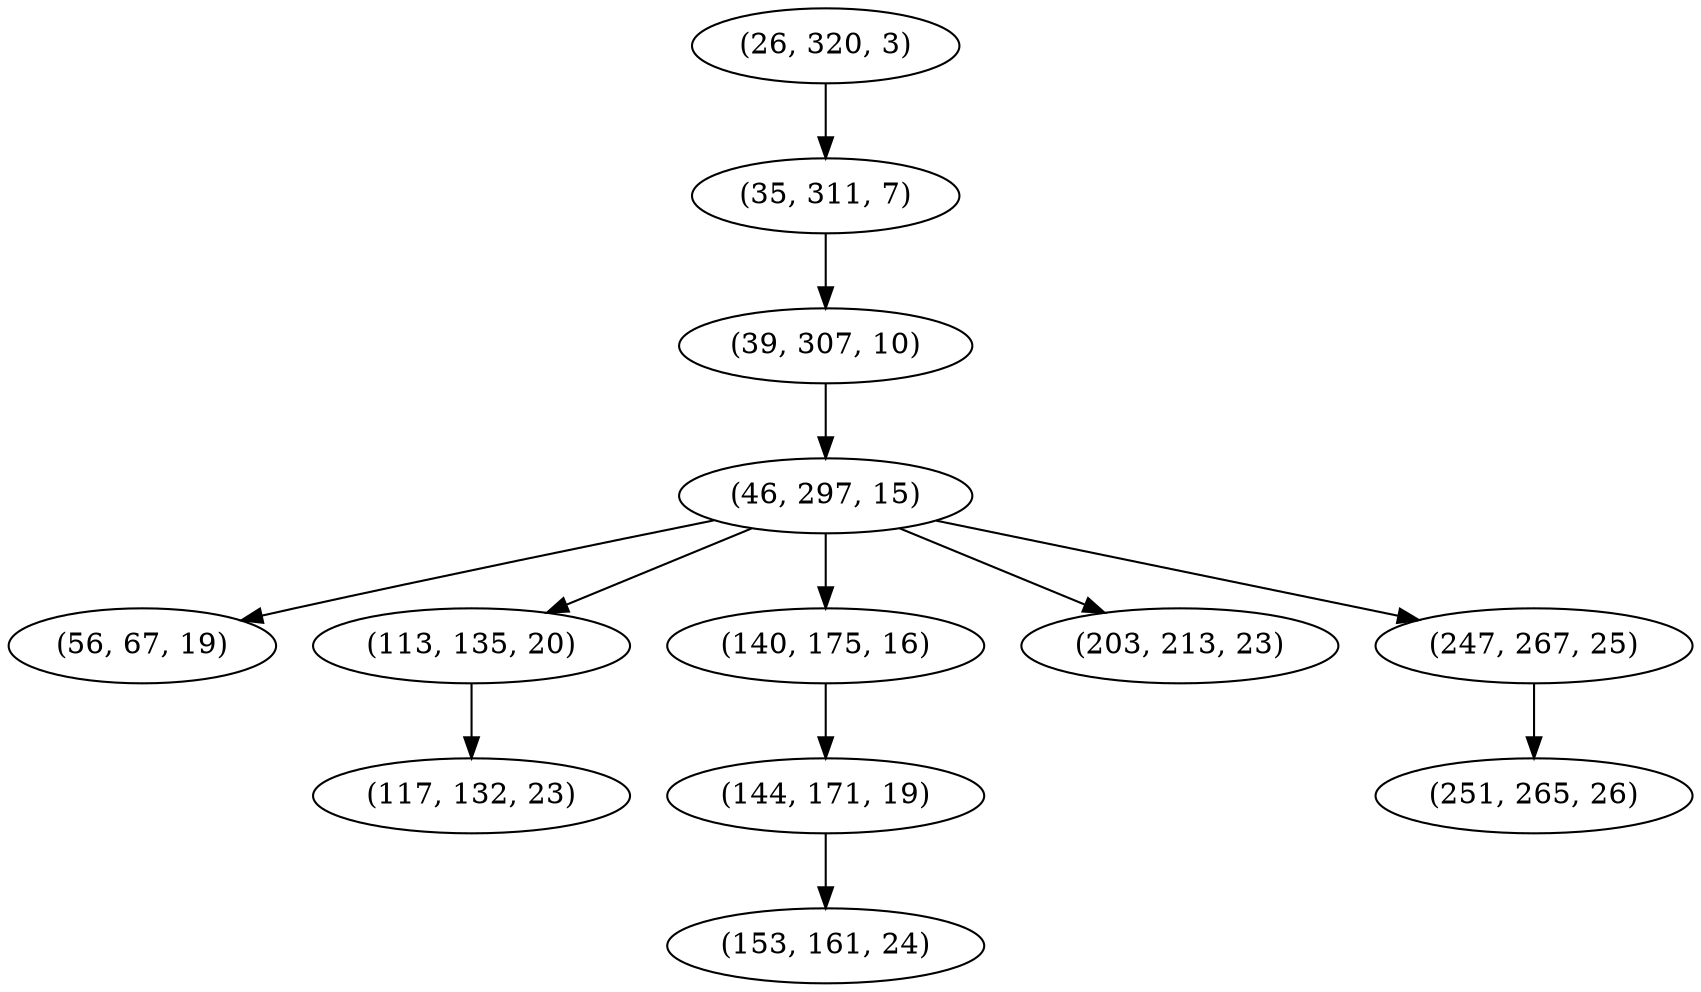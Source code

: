 digraph tree {
    "(26, 320, 3)";
    "(35, 311, 7)";
    "(39, 307, 10)";
    "(46, 297, 15)";
    "(56, 67, 19)";
    "(113, 135, 20)";
    "(117, 132, 23)";
    "(140, 175, 16)";
    "(144, 171, 19)";
    "(153, 161, 24)";
    "(203, 213, 23)";
    "(247, 267, 25)";
    "(251, 265, 26)";
    "(26, 320, 3)" -> "(35, 311, 7)";
    "(35, 311, 7)" -> "(39, 307, 10)";
    "(39, 307, 10)" -> "(46, 297, 15)";
    "(46, 297, 15)" -> "(56, 67, 19)";
    "(46, 297, 15)" -> "(113, 135, 20)";
    "(46, 297, 15)" -> "(140, 175, 16)";
    "(46, 297, 15)" -> "(203, 213, 23)";
    "(46, 297, 15)" -> "(247, 267, 25)";
    "(113, 135, 20)" -> "(117, 132, 23)";
    "(140, 175, 16)" -> "(144, 171, 19)";
    "(144, 171, 19)" -> "(153, 161, 24)";
    "(247, 267, 25)" -> "(251, 265, 26)";
}
